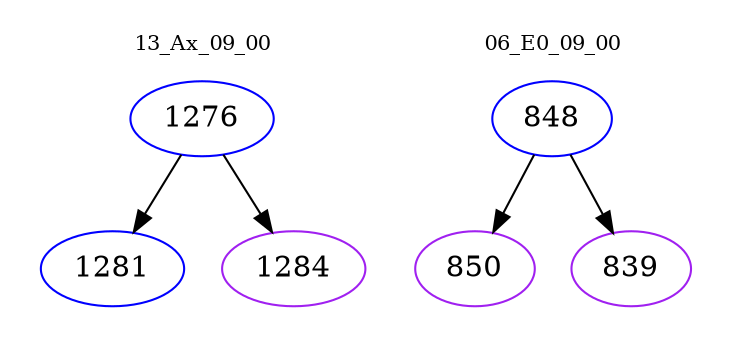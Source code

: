 digraph{
subgraph cluster_0 {
color = white
label = "13_Ax_09_00";
fontsize=10;
T0_1276 [label="1276", color="blue"]
T0_1276 -> T0_1281 [color="black"]
T0_1281 [label="1281", color="blue"]
T0_1276 -> T0_1284 [color="black"]
T0_1284 [label="1284", color="purple"]
}
subgraph cluster_1 {
color = white
label = "06_E0_09_00";
fontsize=10;
T1_848 [label="848", color="blue"]
T1_848 -> T1_850 [color="black"]
T1_850 [label="850", color="purple"]
T1_848 -> T1_839 [color="black"]
T1_839 [label="839", color="purple"]
}
}
